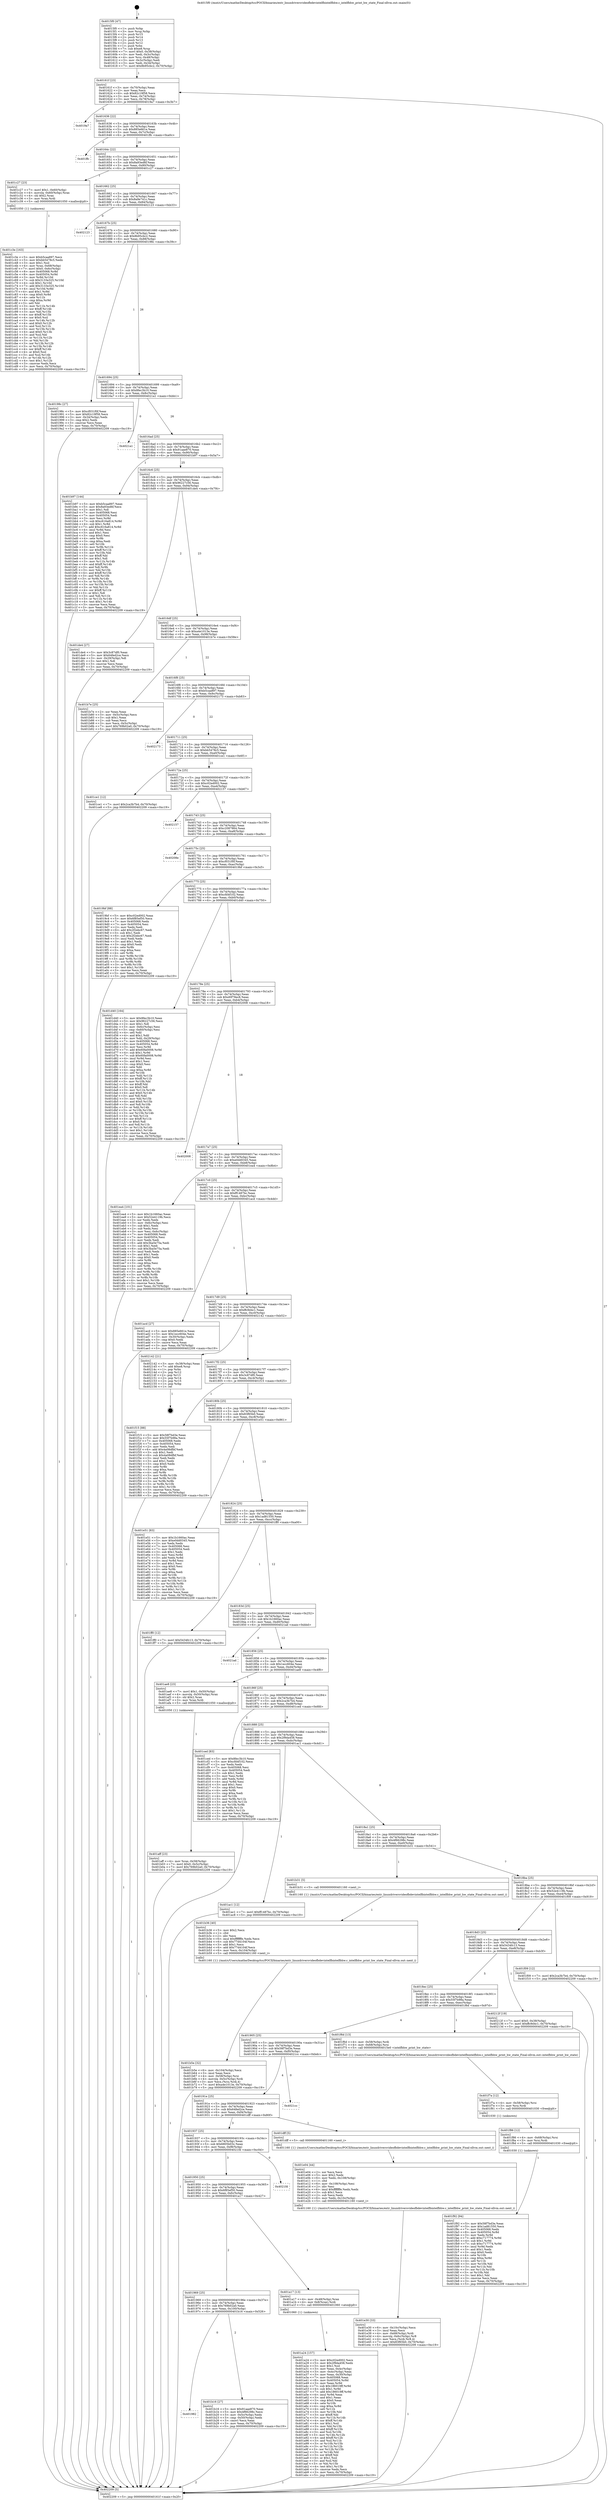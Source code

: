 digraph "0x4015f0" {
  label = "0x4015f0 (/mnt/c/Users/mathe/Desktop/tcc/POCII/binaries/extr_linuxdriversvideofbdevintelfbintelfbhw.c_intelfbhw_print_hw_state_Final-ollvm.out::main(0))"
  labelloc = "t"
  node[shape=record]

  Entry [label="",width=0.3,height=0.3,shape=circle,fillcolor=black,style=filled]
  "0x40161f" [label="{
     0x40161f [23]\l
     | [instrs]\l
     &nbsp;&nbsp;0x40161f \<+3\>: mov -0x70(%rbp),%eax\l
     &nbsp;&nbsp;0x401622 \<+2\>: mov %eax,%ecx\l
     &nbsp;&nbsp;0x401624 \<+6\>: sub $0x82c19f58,%ecx\l
     &nbsp;&nbsp;0x40162a \<+3\>: mov %eax,-0x74(%rbp)\l
     &nbsp;&nbsp;0x40162d \<+3\>: mov %ecx,-0x78(%rbp)\l
     &nbsp;&nbsp;0x401630 \<+6\>: je 00000000004019a7 \<main+0x3b7\>\l
  }"]
  "0x4019a7" [label="{
     0x4019a7\l
  }", style=dashed]
  "0x401636" [label="{
     0x401636 [22]\l
     | [instrs]\l
     &nbsp;&nbsp;0x401636 \<+5\>: jmp 000000000040163b \<main+0x4b\>\l
     &nbsp;&nbsp;0x40163b \<+3\>: mov -0x74(%rbp),%eax\l
     &nbsp;&nbsp;0x40163e \<+5\>: sub $0x885e661e,%eax\l
     &nbsp;&nbsp;0x401643 \<+3\>: mov %eax,-0x7c(%rbp)\l
     &nbsp;&nbsp;0x401646 \<+6\>: je 0000000000401ffc \<main+0xa0c\>\l
  }"]
  Exit [label="",width=0.3,height=0.3,shape=circle,fillcolor=black,style=filled,peripheries=2]
  "0x401ffc" [label="{
     0x401ffc\l
  }", style=dashed]
  "0x40164c" [label="{
     0x40164c [22]\l
     | [instrs]\l
     &nbsp;&nbsp;0x40164c \<+5\>: jmp 0000000000401651 \<main+0x61\>\l
     &nbsp;&nbsp;0x401651 \<+3\>: mov -0x74(%rbp),%eax\l
     &nbsp;&nbsp;0x401654 \<+5\>: sub $0x8a93ed6f,%eax\l
     &nbsp;&nbsp;0x401659 \<+3\>: mov %eax,-0x80(%rbp)\l
     &nbsp;&nbsp;0x40165c \<+6\>: je 0000000000401c27 \<main+0x637\>\l
  }"]
  "0x401f92" [label="{
     0x401f92 [94]\l
     | [instrs]\l
     &nbsp;&nbsp;0x401f92 \<+5\>: mov $0x58f7bd3e,%eax\l
     &nbsp;&nbsp;0x401f97 \<+5\>: mov $0x1ad81550,%ecx\l
     &nbsp;&nbsp;0x401f9c \<+7\>: mov 0x405068,%edx\l
     &nbsp;&nbsp;0x401fa3 \<+8\>: mov 0x405054,%r8d\l
     &nbsp;&nbsp;0x401fab \<+3\>: mov %edx,%r9d\l
     &nbsp;&nbsp;0x401fae \<+7\>: add $0xc717774,%r9d\l
     &nbsp;&nbsp;0x401fb5 \<+4\>: sub $0x1,%r9d\l
     &nbsp;&nbsp;0x401fb9 \<+7\>: sub $0xc717774,%r9d\l
     &nbsp;&nbsp;0x401fc0 \<+4\>: imul %r9d,%edx\l
     &nbsp;&nbsp;0x401fc4 \<+3\>: and $0x1,%edx\l
     &nbsp;&nbsp;0x401fc7 \<+3\>: cmp $0x0,%edx\l
     &nbsp;&nbsp;0x401fca \<+4\>: sete %r10b\l
     &nbsp;&nbsp;0x401fce \<+4\>: cmp $0xa,%r8d\l
     &nbsp;&nbsp;0x401fd2 \<+4\>: setl %r11b\l
     &nbsp;&nbsp;0x401fd6 \<+3\>: mov %r10b,%bl\l
     &nbsp;&nbsp;0x401fd9 \<+3\>: and %r11b,%bl\l
     &nbsp;&nbsp;0x401fdc \<+3\>: xor %r11b,%r10b\l
     &nbsp;&nbsp;0x401fdf \<+3\>: or %r10b,%bl\l
     &nbsp;&nbsp;0x401fe2 \<+3\>: test $0x1,%bl\l
     &nbsp;&nbsp;0x401fe5 \<+3\>: cmovne %ecx,%eax\l
     &nbsp;&nbsp;0x401fe8 \<+3\>: mov %eax,-0x70(%rbp)\l
     &nbsp;&nbsp;0x401feb \<+5\>: jmp 0000000000402209 \<main+0xc19\>\l
  }"]
  "0x401c27" [label="{
     0x401c27 [23]\l
     | [instrs]\l
     &nbsp;&nbsp;0x401c27 \<+7\>: movl $0x1,-0x60(%rbp)\l
     &nbsp;&nbsp;0x401c2e \<+4\>: movslq -0x60(%rbp),%rax\l
     &nbsp;&nbsp;0x401c32 \<+4\>: shl $0x2,%rax\l
     &nbsp;&nbsp;0x401c36 \<+3\>: mov %rax,%rdi\l
     &nbsp;&nbsp;0x401c39 \<+5\>: call 0000000000401050 \<malloc@plt\>\l
     | [calls]\l
     &nbsp;&nbsp;0x401050 \{1\} (unknown)\l
  }"]
  "0x401662" [label="{
     0x401662 [25]\l
     | [instrs]\l
     &nbsp;&nbsp;0x401662 \<+5\>: jmp 0000000000401667 \<main+0x77\>\l
     &nbsp;&nbsp;0x401667 \<+3\>: mov -0x74(%rbp),%eax\l
     &nbsp;&nbsp;0x40166a \<+5\>: sub $0x8a9e741c,%eax\l
     &nbsp;&nbsp;0x40166f \<+6\>: mov %eax,-0x84(%rbp)\l
     &nbsp;&nbsp;0x401675 \<+6\>: je 0000000000402123 \<main+0xb33\>\l
  }"]
  "0x401f86" [label="{
     0x401f86 [12]\l
     | [instrs]\l
     &nbsp;&nbsp;0x401f86 \<+4\>: mov -0x68(%rbp),%rsi\l
     &nbsp;&nbsp;0x401f8a \<+3\>: mov %rsi,%rdi\l
     &nbsp;&nbsp;0x401f8d \<+5\>: call 0000000000401030 \<free@plt\>\l
     | [calls]\l
     &nbsp;&nbsp;0x401030 \{1\} (unknown)\l
  }"]
  "0x402123" [label="{
     0x402123\l
  }", style=dashed]
  "0x40167b" [label="{
     0x40167b [25]\l
     | [instrs]\l
     &nbsp;&nbsp;0x40167b \<+5\>: jmp 0000000000401680 \<main+0x90\>\l
     &nbsp;&nbsp;0x401680 \<+3\>: mov -0x74(%rbp),%eax\l
     &nbsp;&nbsp;0x401683 \<+5\>: sub $0x8b95cbc2,%eax\l
     &nbsp;&nbsp;0x401688 \<+6\>: mov %eax,-0x88(%rbp)\l
     &nbsp;&nbsp;0x40168e \<+6\>: je 000000000040198c \<main+0x39c\>\l
  }"]
  "0x401f7a" [label="{
     0x401f7a [12]\l
     | [instrs]\l
     &nbsp;&nbsp;0x401f7a \<+4\>: mov -0x58(%rbp),%rsi\l
     &nbsp;&nbsp;0x401f7e \<+3\>: mov %rsi,%rdi\l
     &nbsp;&nbsp;0x401f81 \<+5\>: call 0000000000401030 \<free@plt\>\l
     | [calls]\l
     &nbsp;&nbsp;0x401030 \{1\} (unknown)\l
  }"]
  "0x40198c" [label="{
     0x40198c [27]\l
     | [instrs]\l
     &nbsp;&nbsp;0x40198c \<+5\>: mov $0xcf031f0f,%eax\l
     &nbsp;&nbsp;0x401991 \<+5\>: mov $0x82c19f58,%ecx\l
     &nbsp;&nbsp;0x401996 \<+3\>: mov -0x34(%rbp),%edx\l
     &nbsp;&nbsp;0x401999 \<+3\>: cmp $0x2,%edx\l
     &nbsp;&nbsp;0x40199c \<+3\>: cmovne %ecx,%eax\l
     &nbsp;&nbsp;0x40199f \<+3\>: mov %eax,-0x70(%rbp)\l
     &nbsp;&nbsp;0x4019a2 \<+5\>: jmp 0000000000402209 \<main+0xc19\>\l
  }"]
  "0x401694" [label="{
     0x401694 [25]\l
     | [instrs]\l
     &nbsp;&nbsp;0x401694 \<+5\>: jmp 0000000000401699 \<main+0xa9\>\l
     &nbsp;&nbsp;0x401699 \<+3\>: mov -0x74(%rbp),%eax\l
     &nbsp;&nbsp;0x40169c \<+5\>: sub $0x8fec3b10,%eax\l
     &nbsp;&nbsp;0x4016a1 \<+6\>: mov %eax,-0x8c(%rbp)\l
     &nbsp;&nbsp;0x4016a7 \<+6\>: je 00000000004021a1 \<main+0xbb1\>\l
  }"]
  "0x402209" [label="{
     0x402209 [5]\l
     | [instrs]\l
     &nbsp;&nbsp;0x402209 \<+5\>: jmp 000000000040161f \<main+0x2f\>\l
  }"]
  "0x4015f0" [label="{
     0x4015f0 [47]\l
     | [instrs]\l
     &nbsp;&nbsp;0x4015f0 \<+1\>: push %rbp\l
     &nbsp;&nbsp;0x4015f1 \<+3\>: mov %rsp,%rbp\l
     &nbsp;&nbsp;0x4015f4 \<+2\>: push %r15\l
     &nbsp;&nbsp;0x4015f6 \<+2\>: push %r14\l
     &nbsp;&nbsp;0x4015f8 \<+2\>: push %r13\l
     &nbsp;&nbsp;0x4015fa \<+2\>: push %r12\l
     &nbsp;&nbsp;0x4015fc \<+1\>: push %rbx\l
     &nbsp;&nbsp;0x4015fd \<+7\>: sub $0xe8,%rsp\l
     &nbsp;&nbsp;0x401604 \<+7\>: movl $0x0,-0x38(%rbp)\l
     &nbsp;&nbsp;0x40160b \<+3\>: mov %edi,-0x3c(%rbp)\l
     &nbsp;&nbsp;0x40160e \<+4\>: mov %rsi,-0x48(%rbp)\l
     &nbsp;&nbsp;0x401612 \<+3\>: mov -0x3c(%rbp),%edi\l
     &nbsp;&nbsp;0x401615 \<+3\>: mov %edi,-0x34(%rbp)\l
     &nbsp;&nbsp;0x401618 \<+7\>: movl $0x8b95cbc2,-0x70(%rbp)\l
  }"]
  "0x401e30" [label="{
     0x401e30 [33]\l
     | [instrs]\l
     &nbsp;&nbsp;0x401e30 \<+6\>: mov -0x10c(%rbp),%ecx\l
     &nbsp;&nbsp;0x401e36 \<+3\>: imul %eax,%ecx\l
     &nbsp;&nbsp;0x401e39 \<+4\>: mov -0x68(%rbp),%rdi\l
     &nbsp;&nbsp;0x401e3d \<+4\>: movslq -0x6c(%rbp),%r8\l
     &nbsp;&nbsp;0x401e41 \<+4\>: mov %ecx,(%rdi,%r8,4)\l
     &nbsp;&nbsp;0x401e45 \<+7\>: movl $0x83f65b0,-0x70(%rbp)\l
     &nbsp;&nbsp;0x401e4c \<+5\>: jmp 0000000000402209 \<main+0xc19\>\l
  }"]
  "0x4021a1" [label="{
     0x4021a1\l
  }", style=dashed]
  "0x4016ad" [label="{
     0x4016ad [25]\l
     | [instrs]\l
     &nbsp;&nbsp;0x4016ad \<+5\>: jmp 00000000004016b2 \<main+0xc2\>\l
     &nbsp;&nbsp;0x4016b2 \<+3\>: mov -0x74(%rbp),%eax\l
     &nbsp;&nbsp;0x4016b5 \<+5\>: sub $0x91aae870,%eax\l
     &nbsp;&nbsp;0x4016ba \<+6\>: mov %eax,-0x90(%rbp)\l
     &nbsp;&nbsp;0x4016c0 \<+6\>: je 0000000000401b97 \<main+0x5a7\>\l
  }"]
  "0x401e04" [label="{
     0x401e04 [44]\l
     | [instrs]\l
     &nbsp;&nbsp;0x401e04 \<+2\>: xor %ecx,%ecx\l
     &nbsp;&nbsp;0x401e06 \<+5\>: mov $0x2,%edx\l
     &nbsp;&nbsp;0x401e0b \<+6\>: mov %edx,-0x108(%rbp)\l
     &nbsp;&nbsp;0x401e11 \<+1\>: cltd\l
     &nbsp;&nbsp;0x401e12 \<+6\>: mov -0x108(%rbp),%esi\l
     &nbsp;&nbsp;0x401e18 \<+2\>: idiv %esi\l
     &nbsp;&nbsp;0x401e1a \<+6\>: imul $0xfffffffe,%edx,%edx\l
     &nbsp;&nbsp;0x401e20 \<+3\>: sub $0x1,%ecx\l
     &nbsp;&nbsp;0x401e23 \<+2\>: sub %ecx,%edx\l
     &nbsp;&nbsp;0x401e25 \<+6\>: mov %edx,-0x10c(%rbp)\l
     &nbsp;&nbsp;0x401e2b \<+5\>: call 0000000000401160 \<next_i\>\l
     | [calls]\l
     &nbsp;&nbsp;0x401160 \{1\} (/mnt/c/Users/mathe/Desktop/tcc/POCII/binaries/extr_linuxdriversvideofbdevintelfbintelfbhw.c_intelfbhw_print_hw_state_Final-ollvm.out::next_i)\l
  }"]
  "0x401b97" [label="{
     0x401b97 [144]\l
     | [instrs]\l
     &nbsp;&nbsp;0x401b97 \<+5\>: mov $0xb5caa897,%eax\l
     &nbsp;&nbsp;0x401b9c \<+5\>: mov $0x8a93ed6f,%ecx\l
     &nbsp;&nbsp;0x401ba1 \<+2\>: mov $0x1,%dl\l
     &nbsp;&nbsp;0x401ba3 \<+7\>: mov 0x405068,%esi\l
     &nbsp;&nbsp;0x401baa \<+7\>: mov 0x405054,%edi\l
     &nbsp;&nbsp;0x401bb1 \<+3\>: mov %esi,%r8d\l
     &nbsp;&nbsp;0x401bb4 \<+7\>: sub $0xc616a814,%r8d\l
     &nbsp;&nbsp;0x401bbb \<+4\>: sub $0x1,%r8d\l
     &nbsp;&nbsp;0x401bbf \<+7\>: add $0xc616a814,%r8d\l
     &nbsp;&nbsp;0x401bc6 \<+4\>: imul %r8d,%esi\l
     &nbsp;&nbsp;0x401bca \<+3\>: and $0x1,%esi\l
     &nbsp;&nbsp;0x401bcd \<+3\>: cmp $0x0,%esi\l
     &nbsp;&nbsp;0x401bd0 \<+4\>: sete %r9b\l
     &nbsp;&nbsp;0x401bd4 \<+3\>: cmp $0xa,%edi\l
     &nbsp;&nbsp;0x401bd7 \<+4\>: setl %r10b\l
     &nbsp;&nbsp;0x401bdb \<+3\>: mov %r9b,%r11b\l
     &nbsp;&nbsp;0x401bde \<+4\>: xor $0xff,%r11b\l
     &nbsp;&nbsp;0x401be2 \<+3\>: mov %r10b,%bl\l
     &nbsp;&nbsp;0x401be5 \<+3\>: xor $0xff,%bl\l
     &nbsp;&nbsp;0x401be8 \<+3\>: xor $0x1,%dl\l
     &nbsp;&nbsp;0x401beb \<+3\>: mov %r11b,%r14b\l
     &nbsp;&nbsp;0x401bee \<+4\>: and $0xff,%r14b\l
     &nbsp;&nbsp;0x401bf2 \<+3\>: and %dl,%r9b\l
     &nbsp;&nbsp;0x401bf5 \<+3\>: mov %bl,%r15b\l
     &nbsp;&nbsp;0x401bf8 \<+4\>: and $0xff,%r15b\l
     &nbsp;&nbsp;0x401bfc \<+3\>: and %dl,%r10b\l
     &nbsp;&nbsp;0x401bff \<+3\>: or %r9b,%r14b\l
     &nbsp;&nbsp;0x401c02 \<+3\>: or %r10b,%r15b\l
     &nbsp;&nbsp;0x401c05 \<+3\>: xor %r15b,%r14b\l
     &nbsp;&nbsp;0x401c08 \<+3\>: or %bl,%r11b\l
     &nbsp;&nbsp;0x401c0b \<+4\>: xor $0xff,%r11b\l
     &nbsp;&nbsp;0x401c0f \<+3\>: or $0x1,%dl\l
     &nbsp;&nbsp;0x401c12 \<+3\>: and %dl,%r11b\l
     &nbsp;&nbsp;0x401c15 \<+3\>: or %r11b,%r14b\l
     &nbsp;&nbsp;0x401c18 \<+4\>: test $0x1,%r14b\l
     &nbsp;&nbsp;0x401c1c \<+3\>: cmovne %ecx,%eax\l
     &nbsp;&nbsp;0x401c1f \<+3\>: mov %eax,-0x70(%rbp)\l
     &nbsp;&nbsp;0x401c22 \<+5\>: jmp 0000000000402209 \<main+0xc19\>\l
  }"]
  "0x4016c6" [label="{
     0x4016c6 [25]\l
     | [instrs]\l
     &nbsp;&nbsp;0x4016c6 \<+5\>: jmp 00000000004016cb \<main+0xdb\>\l
     &nbsp;&nbsp;0x4016cb \<+3\>: mov -0x74(%rbp),%eax\l
     &nbsp;&nbsp;0x4016ce \<+5\>: sub $0x96227c56,%eax\l
     &nbsp;&nbsp;0x4016d3 \<+6\>: mov %eax,-0x94(%rbp)\l
     &nbsp;&nbsp;0x4016d9 \<+6\>: je 0000000000401de4 \<main+0x7f4\>\l
  }"]
  "0x401c3e" [label="{
     0x401c3e [163]\l
     | [instrs]\l
     &nbsp;&nbsp;0x401c3e \<+5\>: mov $0xb5caa897,%ecx\l
     &nbsp;&nbsp;0x401c43 \<+5\>: mov $0xbb5478c5,%edx\l
     &nbsp;&nbsp;0x401c48 \<+3\>: mov $0x1,%sil\l
     &nbsp;&nbsp;0x401c4b \<+4\>: mov %rax,-0x68(%rbp)\l
     &nbsp;&nbsp;0x401c4f \<+7\>: movl $0x0,-0x6c(%rbp)\l
     &nbsp;&nbsp;0x401c56 \<+8\>: mov 0x405068,%r8d\l
     &nbsp;&nbsp;0x401c5e \<+8\>: mov 0x405054,%r9d\l
     &nbsp;&nbsp;0x401c66 \<+3\>: mov %r8d,%r10d\l
     &nbsp;&nbsp;0x401c69 \<+7\>: sub $0x3133e325,%r10d\l
     &nbsp;&nbsp;0x401c70 \<+4\>: sub $0x1,%r10d\l
     &nbsp;&nbsp;0x401c74 \<+7\>: add $0x3133e325,%r10d\l
     &nbsp;&nbsp;0x401c7b \<+4\>: imul %r10d,%r8d\l
     &nbsp;&nbsp;0x401c7f \<+4\>: and $0x1,%r8d\l
     &nbsp;&nbsp;0x401c83 \<+4\>: cmp $0x0,%r8d\l
     &nbsp;&nbsp;0x401c87 \<+4\>: sete %r11b\l
     &nbsp;&nbsp;0x401c8b \<+4\>: cmp $0xa,%r9d\l
     &nbsp;&nbsp;0x401c8f \<+3\>: setl %bl\l
     &nbsp;&nbsp;0x401c92 \<+3\>: mov %r11b,%r14b\l
     &nbsp;&nbsp;0x401c95 \<+4\>: xor $0xff,%r14b\l
     &nbsp;&nbsp;0x401c99 \<+3\>: mov %bl,%r15b\l
     &nbsp;&nbsp;0x401c9c \<+4\>: xor $0xff,%r15b\l
     &nbsp;&nbsp;0x401ca0 \<+4\>: xor $0x0,%sil\l
     &nbsp;&nbsp;0x401ca4 \<+3\>: mov %r14b,%r12b\l
     &nbsp;&nbsp;0x401ca7 \<+4\>: and $0x0,%r12b\l
     &nbsp;&nbsp;0x401cab \<+3\>: and %sil,%r11b\l
     &nbsp;&nbsp;0x401cae \<+3\>: mov %r15b,%r13b\l
     &nbsp;&nbsp;0x401cb1 \<+4\>: and $0x0,%r13b\l
     &nbsp;&nbsp;0x401cb5 \<+3\>: and %sil,%bl\l
     &nbsp;&nbsp;0x401cb8 \<+3\>: or %r11b,%r12b\l
     &nbsp;&nbsp;0x401cbb \<+3\>: or %bl,%r13b\l
     &nbsp;&nbsp;0x401cbe \<+3\>: xor %r13b,%r12b\l
     &nbsp;&nbsp;0x401cc1 \<+3\>: or %r15b,%r14b\l
     &nbsp;&nbsp;0x401cc4 \<+4\>: xor $0xff,%r14b\l
     &nbsp;&nbsp;0x401cc8 \<+4\>: or $0x0,%sil\l
     &nbsp;&nbsp;0x401ccc \<+3\>: and %sil,%r14b\l
     &nbsp;&nbsp;0x401ccf \<+3\>: or %r14b,%r12b\l
     &nbsp;&nbsp;0x401cd2 \<+4\>: test $0x1,%r12b\l
     &nbsp;&nbsp;0x401cd6 \<+3\>: cmovne %edx,%ecx\l
     &nbsp;&nbsp;0x401cd9 \<+3\>: mov %ecx,-0x70(%rbp)\l
     &nbsp;&nbsp;0x401cdc \<+5\>: jmp 0000000000402209 \<main+0xc19\>\l
  }"]
  "0x401de4" [label="{
     0x401de4 [27]\l
     | [instrs]\l
     &nbsp;&nbsp;0x401de4 \<+5\>: mov $0x3c87df0,%eax\l
     &nbsp;&nbsp;0x401de9 \<+5\>: mov $0x64fed2ce,%ecx\l
     &nbsp;&nbsp;0x401dee \<+3\>: mov -0x29(%rbp),%dl\l
     &nbsp;&nbsp;0x401df1 \<+3\>: test $0x1,%dl\l
     &nbsp;&nbsp;0x401df4 \<+3\>: cmovne %ecx,%eax\l
     &nbsp;&nbsp;0x401df7 \<+3\>: mov %eax,-0x70(%rbp)\l
     &nbsp;&nbsp;0x401dfa \<+5\>: jmp 0000000000402209 \<main+0xc19\>\l
  }"]
  "0x4016df" [label="{
     0x4016df [25]\l
     | [instrs]\l
     &nbsp;&nbsp;0x4016df \<+5\>: jmp 00000000004016e4 \<main+0xf4\>\l
     &nbsp;&nbsp;0x4016e4 \<+3\>: mov -0x74(%rbp),%eax\l
     &nbsp;&nbsp;0x4016e7 \<+5\>: sub $0xa4e1013e,%eax\l
     &nbsp;&nbsp;0x4016ec \<+6\>: mov %eax,-0x98(%rbp)\l
     &nbsp;&nbsp;0x4016f2 \<+6\>: je 0000000000401b7e \<main+0x58e\>\l
  }"]
  "0x401b5e" [label="{
     0x401b5e [32]\l
     | [instrs]\l
     &nbsp;&nbsp;0x401b5e \<+6\>: mov -0x104(%rbp),%ecx\l
     &nbsp;&nbsp;0x401b64 \<+3\>: imul %eax,%ecx\l
     &nbsp;&nbsp;0x401b67 \<+4\>: mov -0x58(%rbp),%rsi\l
     &nbsp;&nbsp;0x401b6b \<+4\>: movslq -0x5c(%rbp),%rdi\l
     &nbsp;&nbsp;0x401b6f \<+3\>: mov %ecx,(%rsi,%rdi,4)\l
     &nbsp;&nbsp;0x401b72 \<+7\>: movl $0xa4e1013e,-0x70(%rbp)\l
     &nbsp;&nbsp;0x401b79 \<+5\>: jmp 0000000000402209 \<main+0xc19\>\l
  }"]
  "0x401b7e" [label="{
     0x401b7e [25]\l
     | [instrs]\l
     &nbsp;&nbsp;0x401b7e \<+2\>: xor %eax,%eax\l
     &nbsp;&nbsp;0x401b80 \<+3\>: mov -0x5c(%rbp),%ecx\l
     &nbsp;&nbsp;0x401b83 \<+3\>: sub $0x1,%eax\l
     &nbsp;&nbsp;0x401b86 \<+2\>: sub %eax,%ecx\l
     &nbsp;&nbsp;0x401b88 \<+3\>: mov %ecx,-0x5c(%rbp)\l
     &nbsp;&nbsp;0x401b8b \<+7\>: movl $0x769b02a0,-0x70(%rbp)\l
     &nbsp;&nbsp;0x401b92 \<+5\>: jmp 0000000000402209 \<main+0xc19\>\l
  }"]
  "0x4016f8" [label="{
     0x4016f8 [25]\l
     | [instrs]\l
     &nbsp;&nbsp;0x4016f8 \<+5\>: jmp 00000000004016fd \<main+0x10d\>\l
     &nbsp;&nbsp;0x4016fd \<+3\>: mov -0x74(%rbp),%eax\l
     &nbsp;&nbsp;0x401700 \<+5\>: sub $0xb5caa897,%eax\l
     &nbsp;&nbsp;0x401705 \<+6\>: mov %eax,-0x9c(%rbp)\l
     &nbsp;&nbsp;0x40170b \<+6\>: je 0000000000402173 \<main+0xb83\>\l
  }"]
  "0x401b36" [label="{
     0x401b36 [40]\l
     | [instrs]\l
     &nbsp;&nbsp;0x401b36 \<+5\>: mov $0x2,%ecx\l
     &nbsp;&nbsp;0x401b3b \<+1\>: cltd\l
     &nbsp;&nbsp;0x401b3c \<+2\>: idiv %ecx\l
     &nbsp;&nbsp;0x401b3e \<+6\>: imul $0xfffffffe,%edx,%ecx\l
     &nbsp;&nbsp;0x401b44 \<+6\>: sub $0x77d4104f,%ecx\l
     &nbsp;&nbsp;0x401b4a \<+3\>: add $0x1,%ecx\l
     &nbsp;&nbsp;0x401b4d \<+6\>: add $0x77d4104f,%ecx\l
     &nbsp;&nbsp;0x401b53 \<+6\>: mov %ecx,-0x104(%rbp)\l
     &nbsp;&nbsp;0x401b59 \<+5\>: call 0000000000401160 \<next_i\>\l
     | [calls]\l
     &nbsp;&nbsp;0x401160 \{1\} (/mnt/c/Users/mathe/Desktop/tcc/POCII/binaries/extr_linuxdriversvideofbdevintelfbintelfbhw.c_intelfbhw_print_hw_state_Final-ollvm.out::next_i)\l
  }"]
  "0x402173" [label="{
     0x402173\l
  }", style=dashed]
  "0x401711" [label="{
     0x401711 [25]\l
     | [instrs]\l
     &nbsp;&nbsp;0x401711 \<+5\>: jmp 0000000000401716 \<main+0x126\>\l
     &nbsp;&nbsp;0x401716 \<+3\>: mov -0x74(%rbp),%eax\l
     &nbsp;&nbsp;0x401719 \<+5\>: sub $0xbb5478c5,%eax\l
     &nbsp;&nbsp;0x40171e \<+6\>: mov %eax,-0xa0(%rbp)\l
     &nbsp;&nbsp;0x401724 \<+6\>: je 0000000000401ce1 \<main+0x6f1\>\l
  }"]
  "0x401982" [label="{
     0x401982\l
  }", style=dashed]
  "0x401ce1" [label="{
     0x401ce1 [12]\l
     | [instrs]\l
     &nbsp;&nbsp;0x401ce1 \<+7\>: movl $0x2ca3b7b4,-0x70(%rbp)\l
     &nbsp;&nbsp;0x401ce8 \<+5\>: jmp 0000000000402209 \<main+0xc19\>\l
  }"]
  "0x40172a" [label="{
     0x40172a [25]\l
     | [instrs]\l
     &nbsp;&nbsp;0x40172a \<+5\>: jmp 000000000040172f \<main+0x13f\>\l
     &nbsp;&nbsp;0x40172f \<+3\>: mov -0x74(%rbp),%eax\l
     &nbsp;&nbsp;0x401732 \<+5\>: sub $0xc02ed002,%eax\l
     &nbsp;&nbsp;0x401737 \<+6\>: mov %eax,-0xa4(%rbp)\l
     &nbsp;&nbsp;0x40173d \<+6\>: je 0000000000402157 \<main+0xb67\>\l
  }"]
  "0x401b16" [label="{
     0x401b16 [27]\l
     | [instrs]\l
     &nbsp;&nbsp;0x401b16 \<+5\>: mov $0x91aae870,%eax\l
     &nbsp;&nbsp;0x401b1b \<+5\>: mov $0x4f66298c,%ecx\l
     &nbsp;&nbsp;0x401b20 \<+3\>: mov -0x5c(%rbp),%edx\l
     &nbsp;&nbsp;0x401b23 \<+3\>: cmp -0x50(%rbp),%edx\l
     &nbsp;&nbsp;0x401b26 \<+3\>: cmovl %ecx,%eax\l
     &nbsp;&nbsp;0x401b29 \<+3\>: mov %eax,-0x70(%rbp)\l
     &nbsp;&nbsp;0x401b2c \<+5\>: jmp 0000000000402209 \<main+0xc19\>\l
  }"]
  "0x402157" [label="{
     0x402157\l
  }", style=dashed]
  "0x401743" [label="{
     0x401743 [25]\l
     | [instrs]\l
     &nbsp;&nbsp;0x401743 \<+5\>: jmp 0000000000401748 \<main+0x158\>\l
     &nbsp;&nbsp;0x401748 \<+3\>: mov -0x74(%rbp),%eax\l
     &nbsp;&nbsp;0x40174b \<+5\>: sub $0xc2087864,%eax\l
     &nbsp;&nbsp;0x401750 \<+6\>: mov %eax,-0xa8(%rbp)\l
     &nbsp;&nbsp;0x401756 \<+6\>: je 000000000040208e \<main+0xa9e\>\l
  }"]
  "0x401aff" [label="{
     0x401aff [23]\l
     | [instrs]\l
     &nbsp;&nbsp;0x401aff \<+4\>: mov %rax,-0x58(%rbp)\l
     &nbsp;&nbsp;0x401b03 \<+7\>: movl $0x0,-0x5c(%rbp)\l
     &nbsp;&nbsp;0x401b0a \<+7\>: movl $0x769b02a0,-0x70(%rbp)\l
     &nbsp;&nbsp;0x401b11 \<+5\>: jmp 0000000000402209 \<main+0xc19\>\l
  }"]
  "0x40208e" [label="{
     0x40208e\l
  }", style=dashed]
  "0x40175c" [label="{
     0x40175c [25]\l
     | [instrs]\l
     &nbsp;&nbsp;0x40175c \<+5\>: jmp 0000000000401761 \<main+0x171\>\l
     &nbsp;&nbsp;0x401761 \<+3\>: mov -0x74(%rbp),%eax\l
     &nbsp;&nbsp;0x401764 \<+5\>: sub $0xcf031f0f,%eax\l
     &nbsp;&nbsp;0x401769 \<+6\>: mov %eax,-0xac(%rbp)\l
     &nbsp;&nbsp;0x40176f \<+6\>: je 00000000004019bf \<main+0x3cf\>\l
  }"]
  "0x401a24" [label="{
     0x401a24 [157]\l
     | [instrs]\l
     &nbsp;&nbsp;0x401a24 \<+5\>: mov $0xc02ed002,%ecx\l
     &nbsp;&nbsp;0x401a29 \<+5\>: mov $0x2f9da458,%edx\l
     &nbsp;&nbsp;0x401a2e \<+3\>: mov $0x1,%sil\l
     &nbsp;&nbsp;0x401a31 \<+3\>: mov %eax,-0x4c(%rbp)\l
     &nbsp;&nbsp;0x401a34 \<+3\>: mov -0x4c(%rbp),%eax\l
     &nbsp;&nbsp;0x401a37 \<+3\>: mov %eax,-0x30(%rbp)\l
     &nbsp;&nbsp;0x401a3a \<+7\>: mov 0x405068,%eax\l
     &nbsp;&nbsp;0x401a41 \<+8\>: mov 0x405054,%r8d\l
     &nbsp;&nbsp;0x401a49 \<+3\>: mov %eax,%r9d\l
     &nbsp;&nbsp;0x401a4c \<+7\>: sub $0x186019ff,%r9d\l
     &nbsp;&nbsp;0x401a53 \<+4\>: sub $0x1,%r9d\l
     &nbsp;&nbsp;0x401a57 \<+7\>: add $0x186019ff,%r9d\l
     &nbsp;&nbsp;0x401a5e \<+4\>: imul %r9d,%eax\l
     &nbsp;&nbsp;0x401a62 \<+3\>: and $0x1,%eax\l
     &nbsp;&nbsp;0x401a65 \<+3\>: cmp $0x0,%eax\l
     &nbsp;&nbsp;0x401a68 \<+4\>: sete %r10b\l
     &nbsp;&nbsp;0x401a6c \<+4\>: cmp $0xa,%r8d\l
     &nbsp;&nbsp;0x401a70 \<+4\>: setl %r11b\l
     &nbsp;&nbsp;0x401a74 \<+3\>: mov %r10b,%bl\l
     &nbsp;&nbsp;0x401a77 \<+3\>: xor $0xff,%bl\l
     &nbsp;&nbsp;0x401a7a \<+3\>: mov %r11b,%r14b\l
     &nbsp;&nbsp;0x401a7d \<+4\>: xor $0xff,%r14b\l
     &nbsp;&nbsp;0x401a81 \<+4\>: xor $0x1,%sil\l
     &nbsp;&nbsp;0x401a85 \<+3\>: mov %bl,%r15b\l
     &nbsp;&nbsp;0x401a88 \<+4\>: and $0xff,%r15b\l
     &nbsp;&nbsp;0x401a8c \<+3\>: and %sil,%r10b\l
     &nbsp;&nbsp;0x401a8f \<+3\>: mov %r14b,%r12b\l
     &nbsp;&nbsp;0x401a92 \<+4\>: and $0xff,%r12b\l
     &nbsp;&nbsp;0x401a96 \<+3\>: and %sil,%r11b\l
     &nbsp;&nbsp;0x401a99 \<+3\>: or %r10b,%r15b\l
     &nbsp;&nbsp;0x401a9c \<+3\>: or %r11b,%r12b\l
     &nbsp;&nbsp;0x401a9f \<+3\>: xor %r12b,%r15b\l
     &nbsp;&nbsp;0x401aa2 \<+3\>: or %r14b,%bl\l
     &nbsp;&nbsp;0x401aa5 \<+3\>: xor $0xff,%bl\l
     &nbsp;&nbsp;0x401aa8 \<+4\>: or $0x1,%sil\l
     &nbsp;&nbsp;0x401aac \<+3\>: and %sil,%bl\l
     &nbsp;&nbsp;0x401aaf \<+3\>: or %bl,%r15b\l
     &nbsp;&nbsp;0x401ab2 \<+4\>: test $0x1,%r15b\l
     &nbsp;&nbsp;0x401ab6 \<+3\>: cmovne %edx,%ecx\l
     &nbsp;&nbsp;0x401ab9 \<+3\>: mov %ecx,-0x70(%rbp)\l
     &nbsp;&nbsp;0x401abc \<+5\>: jmp 0000000000402209 \<main+0xc19\>\l
  }"]
  "0x4019bf" [label="{
     0x4019bf [88]\l
     | [instrs]\l
     &nbsp;&nbsp;0x4019bf \<+5\>: mov $0xc02ed002,%eax\l
     &nbsp;&nbsp;0x4019c4 \<+5\>: mov $0x6f85ef50,%ecx\l
     &nbsp;&nbsp;0x4019c9 \<+7\>: mov 0x405068,%edx\l
     &nbsp;&nbsp;0x4019d0 \<+7\>: mov 0x405054,%esi\l
     &nbsp;&nbsp;0x4019d7 \<+2\>: mov %edx,%edi\l
     &nbsp;&nbsp;0x4019d9 \<+6\>: add $0x2f2ebc67,%edi\l
     &nbsp;&nbsp;0x4019df \<+3\>: sub $0x1,%edi\l
     &nbsp;&nbsp;0x4019e2 \<+6\>: sub $0x2f2ebc67,%edi\l
     &nbsp;&nbsp;0x4019e8 \<+3\>: imul %edi,%edx\l
     &nbsp;&nbsp;0x4019eb \<+3\>: and $0x1,%edx\l
     &nbsp;&nbsp;0x4019ee \<+3\>: cmp $0x0,%edx\l
     &nbsp;&nbsp;0x4019f1 \<+4\>: sete %r8b\l
     &nbsp;&nbsp;0x4019f5 \<+3\>: cmp $0xa,%esi\l
     &nbsp;&nbsp;0x4019f8 \<+4\>: setl %r9b\l
     &nbsp;&nbsp;0x4019fc \<+3\>: mov %r8b,%r10b\l
     &nbsp;&nbsp;0x4019ff \<+3\>: and %r9b,%r10b\l
     &nbsp;&nbsp;0x401a02 \<+3\>: xor %r9b,%r8b\l
     &nbsp;&nbsp;0x401a05 \<+3\>: or %r8b,%r10b\l
     &nbsp;&nbsp;0x401a08 \<+4\>: test $0x1,%r10b\l
     &nbsp;&nbsp;0x401a0c \<+3\>: cmovne %ecx,%eax\l
     &nbsp;&nbsp;0x401a0f \<+3\>: mov %eax,-0x70(%rbp)\l
     &nbsp;&nbsp;0x401a12 \<+5\>: jmp 0000000000402209 \<main+0xc19\>\l
  }"]
  "0x401775" [label="{
     0x401775 [25]\l
     | [instrs]\l
     &nbsp;&nbsp;0x401775 \<+5\>: jmp 000000000040177a \<main+0x18a\>\l
     &nbsp;&nbsp;0x40177a \<+3\>: mov -0x74(%rbp),%eax\l
     &nbsp;&nbsp;0x40177d \<+5\>: sub $0xcfd4f102,%eax\l
     &nbsp;&nbsp;0x401782 \<+6\>: mov %eax,-0xb0(%rbp)\l
     &nbsp;&nbsp;0x401788 \<+6\>: je 0000000000401d40 \<main+0x750\>\l
  }"]
  "0x401969" [label="{
     0x401969 [25]\l
     | [instrs]\l
     &nbsp;&nbsp;0x401969 \<+5\>: jmp 000000000040196e \<main+0x37e\>\l
     &nbsp;&nbsp;0x40196e \<+3\>: mov -0x74(%rbp),%eax\l
     &nbsp;&nbsp;0x401971 \<+5\>: sub $0x769b02a0,%eax\l
     &nbsp;&nbsp;0x401976 \<+6\>: mov %eax,-0x100(%rbp)\l
     &nbsp;&nbsp;0x40197c \<+6\>: je 0000000000401b16 \<main+0x526\>\l
  }"]
  "0x401d40" [label="{
     0x401d40 [164]\l
     | [instrs]\l
     &nbsp;&nbsp;0x401d40 \<+5\>: mov $0x8fec3b10,%eax\l
     &nbsp;&nbsp;0x401d45 \<+5\>: mov $0x96227c56,%ecx\l
     &nbsp;&nbsp;0x401d4a \<+2\>: mov $0x1,%dl\l
     &nbsp;&nbsp;0x401d4c \<+3\>: mov -0x6c(%rbp),%esi\l
     &nbsp;&nbsp;0x401d4f \<+3\>: cmp -0x60(%rbp),%esi\l
     &nbsp;&nbsp;0x401d52 \<+4\>: setl %dil\l
     &nbsp;&nbsp;0x401d56 \<+4\>: and $0x1,%dil\l
     &nbsp;&nbsp;0x401d5a \<+4\>: mov %dil,-0x29(%rbp)\l
     &nbsp;&nbsp;0x401d5e \<+7\>: mov 0x405068,%esi\l
     &nbsp;&nbsp;0x401d65 \<+8\>: mov 0x405054,%r8d\l
     &nbsp;&nbsp;0x401d6d \<+3\>: mov %esi,%r9d\l
     &nbsp;&nbsp;0x401d70 \<+7\>: add $0x60fa0008,%r9d\l
     &nbsp;&nbsp;0x401d77 \<+4\>: sub $0x1,%r9d\l
     &nbsp;&nbsp;0x401d7b \<+7\>: sub $0x60fa0008,%r9d\l
     &nbsp;&nbsp;0x401d82 \<+4\>: imul %r9d,%esi\l
     &nbsp;&nbsp;0x401d86 \<+3\>: and $0x1,%esi\l
     &nbsp;&nbsp;0x401d89 \<+3\>: cmp $0x0,%esi\l
     &nbsp;&nbsp;0x401d8c \<+4\>: sete %dil\l
     &nbsp;&nbsp;0x401d90 \<+4\>: cmp $0xa,%r8d\l
     &nbsp;&nbsp;0x401d94 \<+4\>: setl %r10b\l
     &nbsp;&nbsp;0x401d98 \<+3\>: mov %dil,%r11b\l
     &nbsp;&nbsp;0x401d9b \<+4\>: xor $0xff,%r11b\l
     &nbsp;&nbsp;0x401d9f \<+3\>: mov %r10b,%bl\l
     &nbsp;&nbsp;0x401da2 \<+3\>: xor $0xff,%bl\l
     &nbsp;&nbsp;0x401da5 \<+3\>: xor $0x0,%dl\l
     &nbsp;&nbsp;0x401da8 \<+3\>: mov %r11b,%r14b\l
     &nbsp;&nbsp;0x401dab \<+4\>: and $0x0,%r14b\l
     &nbsp;&nbsp;0x401daf \<+3\>: and %dl,%dil\l
     &nbsp;&nbsp;0x401db2 \<+3\>: mov %bl,%r15b\l
     &nbsp;&nbsp;0x401db5 \<+4\>: and $0x0,%r15b\l
     &nbsp;&nbsp;0x401db9 \<+3\>: and %dl,%r10b\l
     &nbsp;&nbsp;0x401dbc \<+3\>: or %dil,%r14b\l
     &nbsp;&nbsp;0x401dbf \<+3\>: or %r10b,%r15b\l
     &nbsp;&nbsp;0x401dc2 \<+3\>: xor %r15b,%r14b\l
     &nbsp;&nbsp;0x401dc5 \<+3\>: or %bl,%r11b\l
     &nbsp;&nbsp;0x401dc8 \<+4\>: xor $0xff,%r11b\l
     &nbsp;&nbsp;0x401dcc \<+3\>: or $0x0,%dl\l
     &nbsp;&nbsp;0x401dcf \<+3\>: and %dl,%r11b\l
     &nbsp;&nbsp;0x401dd2 \<+3\>: or %r11b,%r14b\l
     &nbsp;&nbsp;0x401dd5 \<+4\>: test $0x1,%r14b\l
     &nbsp;&nbsp;0x401dd9 \<+3\>: cmovne %ecx,%eax\l
     &nbsp;&nbsp;0x401ddc \<+3\>: mov %eax,-0x70(%rbp)\l
     &nbsp;&nbsp;0x401ddf \<+5\>: jmp 0000000000402209 \<main+0xc19\>\l
  }"]
  "0x40178e" [label="{
     0x40178e [25]\l
     | [instrs]\l
     &nbsp;&nbsp;0x40178e \<+5\>: jmp 0000000000401793 \<main+0x1a3\>\l
     &nbsp;&nbsp;0x401793 \<+3\>: mov -0x74(%rbp),%eax\l
     &nbsp;&nbsp;0x401796 \<+5\>: sub $0xd0f78ec8,%eax\l
     &nbsp;&nbsp;0x40179b \<+6\>: mov %eax,-0xb4(%rbp)\l
     &nbsp;&nbsp;0x4017a1 \<+6\>: je 0000000000402008 \<main+0xa18\>\l
  }"]
  "0x401a17" [label="{
     0x401a17 [13]\l
     | [instrs]\l
     &nbsp;&nbsp;0x401a17 \<+4\>: mov -0x48(%rbp),%rax\l
     &nbsp;&nbsp;0x401a1b \<+4\>: mov 0x8(%rax),%rdi\l
     &nbsp;&nbsp;0x401a1f \<+5\>: call 0000000000401060 \<atoi@plt\>\l
     | [calls]\l
     &nbsp;&nbsp;0x401060 \{1\} (unknown)\l
  }"]
  "0x402008" [label="{
     0x402008\l
  }", style=dashed]
  "0x4017a7" [label="{
     0x4017a7 [25]\l
     | [instrs]\l
     &nbsp;&nbsp;0x4017a7 \<+5\>: jmp 00000000004017ac \<main+0x1bc\>\l
     &nbsp;&nbsp;0x4017ac \<+3\>: mov -0x74(%rbp),%eax\l
     &nbsp;&nbsp;0x4017af \<+5\>: sub $0xe0dd0345,%eax\l
     &nbsp;&nbsp;0x4017b4 \<+6\>: mov %eax,-0xb8(%rbp)\l
     &nbsp;&nbsp;0x4017ba \<+6\>: je 0000000000401ea4 \<main+0x8b4\>\l
  }"]
  "0x401950" [label="{
     0x401950 [25]\l
     | [instrs]\l
     &nbsp;&nbsp;0x401950 \<+5\>: jmp 0000000000401955 \<main+0x365\>\l
     &nbsp;&nbsp;0x401955 \<+3\>: mov -0x74(%rbp),%eax\l
     &nbsp;&nbsp;0x401958 \<+5\>: sub $0x6f85ef50,%eax\l
     &nbsp;&nbsp;0x40195d \<+6\>: mov %eax,-0xfc(%rbp)\l
     &nbsp;&nbsp;0x401963 \<+6\>: je 0000000000401a17 \<main+0x427\>\l
  }"]
  "0x401ea4" [label="{
     0x401ea4 [101]\l
     | [instrs]\l
     &nbsp;&nbsp;0x401ea4 \<+5\>: mov $0x1b1660ac,%eax\l
     &nbsp;&nbsp;0x401ea9 \<+5\>: mov $0x52e4119b,%ecx\l
     &nbsp;&nbsp;0x401eae \<+2\>: xor %edx,%edx\l
     &nbsp;&nbsp;0x401eb0 \<+3\>: mov -0x6c(%rbp),%esi\l
     &nbsp;&nbsp;0x401eb3 \<+3\>: sub $0x1,%edx\l
     &nbsp;&nbsp;0x401eb6 \<+2\>: sub %edx,%esi\l
     &nbsp;&nbsp;0x401eb8 \<+3\>: mov %esi,-0x6c(%rbp)\l
     &nbsp;&nbsp;0x401ebb \<+7\>: mov 0x405068,%edx\l
     &nbsp;&nbsp;0x401ec2 \<+7\>: mov 0x405054,%esi\l
     &nbsp;&nbsp;0x401ec9 \<+2\>: mov %edx,%edi\l
     &nbsp;&nbsp;0x401ecb \<+6\>: add $0x3ba5e75a,%edi\l
     &nbsp;&nbsp;0x401ed1 \<+3\>: sub $0x1,%edi\l
     &nbsp;&nbsp;0x401ed4 \<+6\>: sub $0x3ba5e75a,%edi\l
     &nbsp;&nbsp;0x401eda \<+3\>: imul %edi,%edx\l
     &nbsp;&nbsp;0x401edd \<+3\>: and $0x1,%edx\l
     &nbsp;&nbsp;0x401ee0 \<+3\>: cmp $0x0,%edx\l
     &nbsp;&nbsp;0x401ee3 \<+4\>: sete %r8b\l
     &nbsp;&nbsp;0x401ee7 \<+3\>: cmp $0xa,%esi\l
     &nbsp;&nbsp;0x401eea \<+4\>: setl %r9b\l
     &nbsp;&nbsp;0x401eee \<+3\>: mov %r8b,%r10b\l
     &nbsp;&nbsp;0x401ef1 \<+3\>: and %r9b,%r10b\l
     &nbsp;&nbsp;0x401ef4 \<+3\>: xor %r9b,%r8b\l
     &nbsp;&nbsp;0x401ef7 \<+3\>: or %r8b,%r10b\l
     &nbsp;&nbsp;0x401efa \<+4\>: test $0x1,%r10b\l
     &nbsp;&nbsp;0x401efe \<+3\>: cmovne %ecx,%eax\l
     &nbsp;&nbsp;0x401f01 \<+3\>: mov %eax,-0x70(%rbp)\l
     &nbsp;&nbsp;0x401f04 \<+5\>: jmp 0000000000402209 \<main+0xc19\>\l
  }"]
  "0x4017c0" [label="{
     0x4017c0 [25]\l
     | [instrs]\l
     &nbsp;&nbsp;0x4017c0 \<+5\>: jmp 00000000004017c5 \<main+0x1d5\>\l
     &nbsp;&nbsp;0x4017c5 \<+3\>: mov -0x74(%rbp),%eax\l
     &nbsp;&nbsp;0x4017c8 \<+5\>: sub $0xff1487bc,%eax\l
     &nbsp;&nbsp;0x4017cd \<+6\>: mov %eax,-0xbc(%rbp)\l
     &nbsp;&nbsp;0x4017d3 \<+6\>: je 0000000000401acd \<main+0x4dd\>\l
  }"]
  "0x4021fd" [label="{
     0x4021fd\l
  }", style=dashed]
  "0x401acd" [label="{
     0x401acd [27]\l
     | [instrs]\l
     &nbsp;&nbsp;0x401acd \<+5\>: mov $0x885e661e,%eax\l
     &nbsp;&nbsp;0x401ad2 \<+5\>: mov $0x1ecc604e,%ecx\l
     &nbsp;&nbsp;0x401ad7 \<+3\>: mov -0x30(%rbp),%edx\l
     &nbsp;&nbsp;0x401ada \<+3\>: cmp $0x0,%edx\l
     &nbsp;&nbsp;0x401add \<+3\>: cmove %ecx,%eax\l
     &nbsp;&nbsp;0x401ae0 \<+3\>: mov %eax,-0x70(%rbp)\l
     &nbsp;&nbsp;0x401ae3 \<+5\>: jmp 0000000000402209 \<main+0xc19\>\l
  }"]
  "0x4017d9" [label="{
     0x4017d9 [25]\l
     | [instrs]\l
     &nbsp;&nbsp;0x4017d9 \<+5\>: jmp 00000000004017de \<main+0x1ee\>\l
     &nbsp;&nbsp;0x4017de \<+3\>: mov -0x74(%rbp),%eax\l
     &nbsp;&nbsp;0x4017e1 \<+5\>: sub $0xffc9d4c1,%eax\l
     &nbsp;&nbsp;0x4017e6 \<+6\>: mov %eax,-0xc0(%rbp)\l
     &nbsp;&nbsp;0x4017ec \<+6\>: je 0000000000402142 \<main+0xb52\>\l
  }"]
  "0x401937" [label="{
     0x401937 [25]\l
     | [instrs]\l
     &nbsp;&nbsp;0x401937 \<+5\>: jmp 000000000040193c \<main+0x34c\>\l
     &nbsp;&nbsp;0x40193c \<+3\>: mov -0x74(%rbp),%eax\l
     &nbsp;&nbsp;0x40193f \<+5\>: sub $0x6805b03c,%eax\l
     &nbsp;&nbsp;0x401944 \<+6\>: mov %eax,-0xf8(%rbp)\l
     &nbsp;&nbsp;0x40194a \<+6\>: je 00000000004021fd \<main+0xc0d\>\l
  }"]
  "0x402142" [label="{
     0x402142 [21]\l
     | [instrs]\l
     &nbsp;&nbsp;0x402142 \<+3\>: mov -0x38(%rbp),%eax\l
     &nbsp;&nbsp;0x402145 \<+7\>: add $0xe8,%rsp\l
     &nbsp;&nbsp;0x40214c \<+1\>: pop %rbx\l
     &nbsp;&nbsp;0x40214d \<+2\>: pop %r12\l
     &nbsp;&nbsp;0x40214f \<+2\>: pop %r13\l
     &nbsp;&nbsp;0x402151 \<+2\>: pop %r14\l
     &nbsp;&nbsp;0x402153 \<+2\>: pop %r15\l
     &nbsp;&nbsp;0x402155 \<+1\>: pop %rbp\l
     &nbsp;&nbsp;0x402156 \<+1\>: ret\l
  }"]
  "0x4017f2" [label="{
     0x4017f2 [25]\l
     | [instrs]\l
     &nbsp;&nbsp;0x4017f2 \<+5\>: jmp 00000000004017f7 \<main+0x207\>\l
     &nbsp;&nbsp;0x4017f7 \<+3\>: mov -0x74(%rbp),%eax\l
     &nbsp;&nbsp;0x4017fa \<+5\>: sub $0x3c87df0,%eax\l
     &nbsp;&nbsp;0x4017ff \<+6\>: mov %eax,-0xc4(%rbp)\l
     &nbsp;&nbsp;0x401805 \<+6\>: je 0000000000401f15 \<main+0x925\>\l
  }"]
  "0x401dff" [label="{
     0x401dff [5]\l
     | [instrs]\l
     &nbsp;&nbsp;0x401dff \<+5\>: call 0000000000401160 \<next_i\>\l
     | [calls]\l
     &nbsp;&nbsp;0x401160 \{1\} (/mnt/c/Users/mathe/Desktop/tcc/POCII/binaries/extr_linuxdriversvideofbdevintelfbintelfbhw.c_intelfbhw_print_hw_state_Final-ollvm.out::next_i)\l
  }"]
  "0x401f15" [label="{
     0x401f15 [88]\l
     | [instrs]\l
     &nbsp;&nbsp;0x401f15 \<+5\>: mov $0x58f7bd3e,%eax\l
     &nbsp;&nbsp;0x401f1a \<+5\>: mov $0x55f7b98a,%ecx\l
     &nbsp;&nbsp;0x401f1f \<+7\>: mov 0x405068,%edx\l
     &nbsp;&nbsp;0x401f26 \<+7\>: mov 0x405054,%esi\l
     &nbsp;&nbsp;0x401f2d \<+2\>: mov %edx,%edi\l
     &nbsp;&nbsp;0x401f2f \<+6\>: add $0x4a08dfbf,%edi\l
     &nbsp;&nbsp;0x401f35 \<+3\>: sub $0x1,%edi\l
     &nbsp;&nbsp;0x401f38 \<+6\>: sub $0x4a08dfbf,%edi\l
     &nbsp;&nbsp;0x401f3e \<+3\>: imul %edi,%edx\l
     &nbsp;&nbsp;0x401f41 \<+3\>: and $0x1,%edx\l
     &nbsp;&nbsp;0x401f44 \<+3\>: cmp $0x0,%edx\l
     &nbsp;&nbsp;0x401f47 \<+4\>: sete %r8b\l
     &nbsp;&nbsp;0x401f4b \<+3\>: cmp $0xa,%esi\l
     &nbsp;&nbsp;0x401f4e \<+4\>: setl %r9b\l
     &nbsp;&nbsp;0x401f52 \<+3\>: mov %r8b,%r10b\l
     &nbsp;&nbsp;0x401f55 \<+3\>: and %r9b,%r10b\l
     &nbsp;&nbsp;0x401f58 \<+3\>: xor %r9b,%r8b\l
     &nbsp;&nbsp;0x401f5b \<+3\>: or %r8b,%r10b\l
     &nbsp;&nbsp;0x401f5e \<+4\>: test $0x1,%r10b\l
     &nbsp;&nbsp;0x401f62 \<+3\>: cmovne %ecx,%eax\l
     &nbsp;&nbsp;0x401f65 \<+3\>: mov %eax,-0x70(%rbp)\l
     &nbsp;&nbsp;0x401f68 \<+5\>: jmp 0000000000402209 \<main+0xc19\>\l
  }"]
  "0x40180b" [label="{
     0x40180b [25]\l
     | [instrs]\l
     &nbsp;&nbsp;0x40180b \<+5\>: jmp 0000000000401810 \<main+0x220\>\l
     &nbsp;&nbsp;0x401810 \<+3\>: mov -0x74(%rbp),%eax\l
     &nbsp;&nbsp;0x401813 \<+5\>: sub $0x83f65b0,%eax\l
     &nbsp;&nbsp;0x401818 \<+6\>: mov %eax,-0xc8(%rbp)\l
     &nbsp;&nbsp;0x40181e \<+6\>: je 0000000000401e51 \<main+0x861\>\l
  }"]
  "0x40191e" [label="{
     0x40191e [25]\l
     | [instrs]\l
     &nbsp;&nbsp;0x40191e \<+5\>: jmp 0000000000401923 \<main+0x333\>\l
     &nbsp;&nbsp;0x401923 \<+3\>: mov -0x74(%rbp),%eax\l
     &nbsp;&nbsp;0x401926 \<+5\>: sub $0x64fed2ce,%eax\l
     &nbsp;&nbsp;0x40192b \<+6\>: mov %eax,-0xf4(%rbp)\l
     &nbsp;&nbsp;0x401931 \<+6\>: je 0000000000401dff \<main+0x80f\>\l
  }"]
  "0x401e51" [label="{
     0x401e51 [83]\l
     | [instrs]\l
     &nbsp;&nbsp;0x401e51 \<+5\>: mov $0x1b1660ac,%eax\l
     &nbsp;&nbsp;0x401e56 \<+5\>: mov $0xe0dd0345,%ecx\l
     &nbsp;&nbsp;0x401e5b \<+2\>: xor %edx,%edx\l
     &nbsp;&nbsp;0x401e5d \<+7\>: mov 0x405068,%esi\l
     &nbsp;&nbsp;0x401e64 \<+7\>: mov 0x405054,%edi\l
     &nbsp;&nbsp;0x401e6b \<+3\>: sub $0x1,%edx\l
     &nbsp;&nbsp;0x401e6e \<+3\>: mov %esi,%r8d\l
     &nbsp;&nbsp;0x401e71 \<+3\>: add %edx,%r8d\l
     &nbsp;&nbsp;0x401e74 \<+4\>: imul %r8d,%esi\l
     &nbsp;&nbsp;0x401e78 \<+3\>: and $0x1,%esi\l
     &nbsp;&nbsp;0x401e7b \<+3\>: cmp $0x0,%esi\l
     &nbsp;&nbsp;0x401e7e \<+4\>: sete %r9b\l
     &nbsp;&nbsp;0x401e82 \<+3\>: cmp $0xa,%edi\l
     &nbsp;&nbsp;0x401e85 \<+4\>: setl %r10b\l
     &nbsp;&nbsp;0x401e89 \<+3\>: mov %r9b,%r11b\l
     &nbsp;&nbsp;0x401e8c \<+3\>: and %r10b,%r11b\l
     &nbsp;&nbsp;0x401e8f \<+3\>: xor %r10b,%r9b\l
     &nbsp;&nbsp;0x401e92 \<+3\>: or %r9b,%r11b\l
     &nbsp;&nbsp;0x401e95 \<+4\>: test $0x1,%r11b\l
     &nbsp;&nbsp;0x401e99 \<+3\>: cmovne %ecx,%eax\l
     &nbsp;&nbsp;0x401e9c \<+3\>: mov %eax,-0x70(%rbp)\l
     &nbsp;&nbsp;0x401e9f \<+5\>: jmp 0000000000402209 \<main+0xc19\>\l
  }"]
  "0x401824" [label="{
     0x401824 [25]\l
     | [instrs]\l
     &nbsp;&nbsp;0x401824 \<+5\>: jmp 0000000000401829 \<main+0x239\>\l
     &nbsp;&nbsp;0x401829 \<+3\>: mov -0x74(%rbp),%eax\l
     &nbsp;&nbsp;0x40182c \<+5\>: sub $0x1ad81550,%eax\l
     &nbsp;&nbsp;0x401831 \<+6\>: mov %eax,-0xcc(%rbp)\l
     &nbsp;&nbsp;0x401837 \<+6\>: je 0000000000401ff0 \<main+0xa00\>\l
  }"]
  "0x4021cc" [label="{
     0x4021cc\l
  }", style=dashed]
  "0x401ff0" [label="{
     0x401ff0 [12]\l
     | [instrs]\l
     &nbsp;&nbsp;0x401ff0 \<+7\>: movl $0x5434fc13,-0x70(%rbp)\l
     &nbsp;&nbsp;0x401ff7 \<+5\>: jmp 0000000000402209 \<main+0xc19\>\l
  }"]
  "0x40183d" [label="{
     0x40183d [25]\l
     | [instrs]\l
     &nbsp;&nbsp;0x40183d \<+5\>: jmp 0000000000401842 \<main+0x252\>\l
     &nbsp;&nbsp;0x401842 \<+3\>: mov -0x74(%rbp),%eax\l
     &nbsp;&nbsp;0x401845 \<+5\>: sub $0x1b1660ac,%eax\l
     &nbsp;&nbsp;0x40184a \<+6\>: mov %eax,-0xd0(%rbp)\l
     &nbsp;&nbsp;0x401850 \<+6\>: je 00000000004021ad \<main+0xbbd\>\l
  }"]
  "0x401905" [label="{
     0x401905 [25]\l
     | [instrs]\l
     &nbsp;&nbsp;0x401905 \<+5\>: jmp 000000000040190a \<main+0x31a\>\l
     &nbsp;&nbsp;0x40190a \<+3\>: mov -0x74(%rbp),%eax\l
     &nbsp;&nbsp;0x40190d \<+5\>: sub $0x58f7bd3e,%eax\l
     &nbsp;&nbsp;0x401912 \<+6\>: mov %eax,-0xf0(%rbp)\l
     &nbsp;&nbsp;0x401918 \<+6\>: je 00000000004021cc \<main+0xbdc\>\l
  }"]
  "0x4021ad" [label="{
     0x4021ad\l
  }", style=dashed]
  "0x401856" [label="{
     0x401856 [25]\l
     | [instrs]\l
     &nbsp;&nbsp;0x401856 \<+5\>: jmp 000000000040185b \<main+0x26b\>\l
     &nbsp;&nbsp;0x40185b \<+3\>: mov -0x74(%rbp),%eax\l
     &nbsp;&nbsp;0x40185e \<+5\>: sub $0x1ecc604e,%eax\l
     &nbsp;&nbsp;0x401863 \<+6\>: mov %eax,-0xd4(%rbp)\l
     &nbsp;&nbsp;0x401869 \<+6\>: je 0000000000401ae8 \<main+0x4f8\>\l
  }"]
  "0x401f6d" [label="{
     0x401f6d [13]\l
     | [instrs]\l
     &nbsp;&nbsp;0x401f6d \<+4\>: mov -0x58(%rbp),%rdi\l
     &nbsp;&nbsp;0x401f71 \<+4\>: mov -0x68(%rbp),%rsi\l
     &nbsp;&nbsp;0x401f75 \<+5\>: call 00000000004015e0 \<intelfbhw_print_hw_state\>\l
     | [calls]\l
     &nbsp;&nbsp;0x4015e0 \{1\} (/mnt/c/Users/mathe/Desktop/tcc/POCII/binaries/extr_linuxdriversvideofbdevintelfbintelfbhw.c_intelfbhw_print_hw_state_Final-ollvm.out::intelfbhw_print_hw_state)\l
  }"]
  "0x401ae8" [label="{
     0x401ae8 [23]\l
     | [instrs]\l
     &nbsp;&nbsp;0x401ae8 \<+7\>: movl $0x1,-0x50(%rbp)\l
     &nbsp;&nbsp;0x401aef \<+4\>: movslq -0x50(%rbp),%rax\l
     &nbsp;&nbsp;0x401af3 \<+4\>: shl $0x2,%rax\l
     &nbsp;&nbsp;0x401af7 \<+3\>: mov %rax,%rdi\l
     &nbsp;&nbsp;0x401afa \<+5\>: call 0000000000401050 \<malloc@plt\>\l
     | [calls]\l
     &nbsp;&nbsp;0x401050 \{1\} (unknown)\l
  }"]
  "0x40186f" [label="{
     0x40186f [25]\l
     | [instrs]\l
     &nbsp;&nbsp;0x40186f \<+5\>: jmp 0000000000401874 \<main+0x284\>\l
     &nbsp;&nbsp;0x401874 \<+3\>: mov -0x74(%rbp),%eax\l
     &nbsp;&nbsp;0x401877 \<+5\>: sub $0x2ca3b7b4,%eax\l
     &nbsp;&nbsp;0x40187c \<+6\>: mov %eax,-0xd8(%rbp)\l
     &nbsp;&nbsp;0x401882 \<+6\>: je 0000000000401ced \<main+0x6fd\>\l
  }"]
  "0x4018ec" [label="{
     0x4018ec [25]\l
     | [instrs]\l
     &nbsp;&nbsp;0x4018ec \<+5\>: jmp 00000000004018f1 \<main+0x301\>\l
     &nbsp;&nbsp;0x4018f1 \<+3\>: mov -0x74(%rbp),%eax\l
     &nbsp;&nbsp;0x4018f4 \<+5\>: sub $0x55f7b98a,%eax\l
     &nbsp;&nbsp;0x4018f9 \<+6\>: mov %eax,-0xec(%rbp)\l
     &nbsp;&nbsp;0x4018ff \<+6\>: je 0000000000401f6d \<main+0x97d\>\l
  }"]
  "0x401ced" [label="{
     0x401ced [83]\l
     | [instrs]\l
     &nbsp;&nbsp;0x401ced \<+5\>: mov $0x8fec3b10,%eax\l
     &nbsp;&nbsp;0x401cf2 \<+5\>: mov $0xcfd4f102,%ecx\l
     &nbsp;&nbsp;0x401cf7 \<+2\>: xor %edx,%edx\l
     &nbsp;&nbsp;0x401cf9 \<+7\>: mov 0x405068,%esi\l
     &nbsp;&nbsp;0x401d00 \<+7\>: mov 0x405054,%edi\l
     &nbsp;&nbsp;0x401d07 \<+3\>: sub $0x1,%edx\l
     &nbsp;&nbsp;0x401d0a \<+3\>: mov %esi,%r8d\l
     &nbsp;&nbsp;0x401d0d \<+3\>: add %edx,%r8d\l
     &nbsp;&nbsp;0x401d10 \<+4\>: imul %r8d,%esi\l
     &nbsp;&nbsp;0x401d14 \<+3\>: and $0x1,%esi\l
     &nbsp;&nbsp;0x401d17 \<+3\>: cmp $0x0,%esi\l
     &nbsp;&nbsp;0x401d1a \<+4\>: sete %r9b\l
     &nbsp;&nbsp;0x401d1e \<+3\>: cmp $0xa,%edi\l
     &nbsp;&nbsp;0x401d21 \<+4\>: setl %r10b\l
     &nbsp;&nbsp;0x401d25 \<+3\>: mov %r9b,%r11b\l
     &nbsp;&nbsp;0x401d28 \<+3\>: and %r10b,%r11b\l
     &nbsp;&nbsp;0x401d2b \<+3\>: xor %r10b,%r9b\l
     &nbsp;&nbsp;0x401d2e \<+3\>: or %r9b,%r11b\l
     &nbsp;&nbsp;0x401d31 \<+4\>: test $0x1,%r11b\l
     &nbsp;&nbsp;0x401d35 \<+3\>: cmovne %ecx,%eax\l
     &nbsp;&nbsp;0x401d38 \<+3\>: mov %eax,-0x70(%rbp)\l
     &nbsp;&nbsp;0x401d3b \<+5\>: jmp 0000000000402209 \<main+0xc19\>\l
  }"]
  "0x401888" [label="{
     0x401888 [25]\l
     | [instrs]\l
     &nbsp;&nbsp;0x401888 \<+5\>: jmp 000000000040188d \<main+0x29d\>\l
     &nbsp;&nbsp;0x40188d \<+3\>: mov -0x74(%rbp),%eax\l
     &nbsp;&nbsp;0x401890 \<+5\>: sub $0x2f9da458,%eax\l
     &nbsp;&nbsp;0x401895 \<+6\>: mov %eax,-0xdc(%rbp)\l
     &nbsp;&nbsp;0x40189b \<+6\>: je 0000000000401ac1 \<main+0x4d1\>\l
  }"]
  "0x40212f" [label="{
     0x40212f [19]\l
     | [instrs]\l
     &nbsp;&nbsp;0x40212f \<+7\>: movl $0x0,-0x38(%rbp)\l
     &nbsp;&nbsp;0x402136 \<+7\>: movl $0xffc9d4c1,-0x70(%rbp)\l
     &nbsp;&nbsp;0x40213d \<+5\>: jmp 0000000000402209 \<main+0xc19\>\l
  }"]
  "0x401ac1" [label="{
     0x401ac1 [12]\l
     | [instrs]\l
     &nbsp;&nbsp;0x401ac1 \<+7\>: movl $0xff1487bc,-0x70(%rbp)\l
     &nbsp;&nbsp;0x401ac8 \<+5\>: jmp 0000000000402209 \<main+0xc19\>\l
  }"]
  "0x4018a1" [label="{
     0x4018a1 [25]\l
     | [instrs]\l
     &nbsp;&nbsp;0x4018a1 \<+5\>: jmp 00000000004018a6 \<main+0x2b6\>\l
     &nbsp;&nbsp;0x4018a6 \<+3\>: mov -0x74(%rbp),%eax\l
     &nbsp;&nbsp;0x4018a9 \<+5\>: sub $0x4f66298c,%eax\l
     &nbsp;&nbsp;0x4018ae \<+6\>: mov %eax,-0xe0(%rbp)\l
     &nbsp;&nbsp;0x4018b4 \<+6\>: je 0000000000401b31 \<main+0x541\>\l
  }"]
  "0x4018d3" [label="{
     0x4018d3 [25]\l
     | [instrs]\l
     &nbsp;&nbsp;0x4018d3 \<+5\>: jmp 00000000004018d8 \<main+0x2e8\>\l
     &nbsp;&nbsp;0x4018d8 \<+3\>: mov -0x74(%rbp),%eax\l
     &nbsp;&nbsp;0x4018db \<+5\>: sub $0x5434fc13,%eax\l
     &nbsp;&nbsp;0x4018e0 \<+6\>: mov %eax,-0xe8(%rbp)\l
     &nbsp;&nbsp;0x4018e6 \<+6\>: je 000000000040212f \<main+0xb3f\>\l
  }"]
  "0x401b31" [label="{
     0x401b31 [5]\l
     | [instrs]\l
     &nbsp;&nbsp;0x401b31 \<+5\>: call 0000000000401160 \<next_i\>\l
     | [calls]\l
     &nbsp;&nbsp;0x401160 \{1\} (/mnt/c/Users/mathe/Desktop/tcc/POCII/binaries/extr_linuxdriversvideofbdevintelfbintelfbhw.c_intelfbhw_print_hw_state_Final-ollvm.out::next_i)\l
  }"]
  "0x4018ba" [label="{
     0x4018ba [25]\l
     | [instrs]\l
     &nbsp;&nbsp;0x4018ba \<+5\>: jmp 00000000004018bf \<main+0x2cf\>\l
     &nbsp;&nbsp;0x4018bf \<+3\>: mov -0x74(%rbp),%eax\l
     &nbsp;&nbsp;0x4018c2 \<+5\>: sub $0x52e4119b,%eax\l
     &nbsp;&nbsp;0x4018c7 \<+6\>: mov %eax,-0xe4(%rbp)\l
     &nbsp;&nbsp;0x4018cd \<+6\>: je 0000000000401f09 \<main+0x919\>\l
  }"]
  "0x401f09" [label="{
     0x401f09 [12]\l
     | [instrs]\l
     &nbsp;&nbsp;0x401f09 \<+7\>: movl $0x2ca3b7b4,-0x70(%rbp)\l
     &nbsp;&nbsp;0x401f10 \<+5\>: jmp 0000000000402209 \<main+0xc19\>\l
  }"]
  Entry -> "0x4015f0" [label=" 1"]
  "0x40161f" -> "0x4019a7" [label=" 0"]
  "0x40161f" -> "0x401636" [label=" 28"]
  "0x402142" -> Exit [label=" 1"]
  "0x401636" -> "0x401ffc" [label=" 0"]
  "0x401636" -> "0x40164c" [label=" 28"]
  "0x40212f" -> "0x402209" [label=" 1"]
  "0x40164c" -> "0x401c27" [label=" 1"]
  "0x40164c" -> "0x401662" [label=" 27"]
  "0x401ff0" -> "0x402209" [label=" 1"]
  "0x401662" -> "0x402123" [label=" 0"]
  "0x401662" -> "0x40167b" [label=" 27"]
  "0x401f92" -> "0x402209" [label=" 1"]
  "0x40167b" -> "0x40198c" [label=" 1"]
  "0x40167b" -> "0x401694" [label=" 26"]
  "0x40198c" -> "0x402209" [label=" 1"]
  "0x4015f0" -> "0x40161f" [label=" 1"]
  "0x402209" -> "0x40161f" [label=" 27"]
  "0x401f86" -> "0x401f92" [label=" 1"]
  "0x401694" -> "0x4021a1" [label=" 0"]
  "0x401694" -> "0x4016ad" [label=" 26"]
  "0x401f7a" -> "0x401f86" [label=" 1"]
  "0x4016ad" -> "0x401b97" [label=" 1"]
  "0x4016ad" -> "0x4016c6" [label=" 25"]
  "0x401f6d" -> "0x401f7a" [label=" 1"]
  "0x4016c6" -> "0x401de4" [label=" 2"]
  "0x4016c6" -> "0x4016df" [label=" 23"]
  "0x401f15" -> "0x402209" [label=" 1"]
  "0x4016df" -> "0x401b7e" [label=" 1"]
  "0x4016df" -> "0x4016f8" [label=" 22"]
  "0x401f09" -> "0x402209" [label=" 1"]
  "0x4016f8" -> "0x402173" [label=" 0"]
  "0x4016f8" -> "0x401711" [label=" 22"]
  "0x401ea4" -> "0x402209" [label=" 1"]
  "0x401711" -> "0x401ce1" [label=" 1"]
  "0x401711" -> "0x40172a" [label=" 21"]
  "0x401e51" -> "0x402209" [label=" 1"]
  "0x40172a" -> "0x402157" [label=" 0"]
  "0x40172a" -> "0x401743" [label=" 21"]
  "0x401e30" -> "0x402209" [label=" 1"]
  "0x401743" -> "0x40208e" [label=" 0"]
  "0x401743" -> "0x40175c" [label=" 21"]
  "0x401dff" -> "0x401e04" [label=" 1"]
  "0x40175c" -> "0x4019bf" [label=" 1"]
  "0x40175c" -> "0x401775" [label=" 20"]
  "0x4019bf" -> "0x402209" [label=" 1"]
  "0x401de4" -> "0x402209" [label=" 2"]
  "0x401775" -> "0x401d40" [label=" 2"]
  "0x401775" -> "0x40178e" [label=" 18"]
  "0x401d40" -> "0x402209" [label=" 2"]
  "0x40178e" -> "0x402008" [label=" 0"]
  "0x40178e" -> "0x4017a7" [label=" 18"]
  "0x401ced" -> "0x402209" [label=" 2"]
  "0x4017a7" -> "0x401ea4" [label=" 1"]
  "0x4017a7" -> "0x4017c0" [label=" 17"]
  "0x401c3e" -> "0x402209" [label=" 1"]
  "0x4017c0" -> "0x401acd" [label=" 1"]
  "0x4017c0" -> "0x4017d9" [label=" 16"]
  "0x401c27" -> "0x401c3e" [label=" 1"]
  "0x4017d9" -> "0x402142" [label=" 1"]
  "0x4017d9" -> "0x4017f2" [label=" 15"]
  "0x401b7e" -> "0x402209" [label=" 1"]
  "0x4017f2" -> "0x401f15" [label=" 1"]
  "0x4017f2" -> "0x40180b" [label=" 14"]
  "0x401b5e" -> "0x402209" [label=" 1"]
  "0x40180b" -> "0x401e51" [label=" 1"]
  "0x40180b" -> "0x401824" [label=" 13"]
  "0x401b31" -> "0x401b36" [label=" 1"]
  "0x401824" -> "0x401ff0" [label=" 1"]
  "0x401824" -> "0x40183d" [label=" 12"]
  "0x401b16" -> "0x402209" [label=" 2"]
  "0x40183d" -> "0x4021ad" [label=" 0"]
  "0x40183d" -> "0x401856" [label=" 12"]
  "0x401969" -> "0x401b16" [label=" 2"]
  "0x401856" -> "0x401ae8" [label=" 1"]
  "0x401856" -> "0x40186f" [label=" 11"]
  "0x401e04" -> "0x401e30" [label=" 1"]
  "0x40186f" -> "0x401ced" [label=" 2"]
  "0x40186f" -> "0x401888" [label=" 9"]
  "0x401ae8" -> "0x401aff" [label=" 1"]
  "0x401888" -> "0x401ac1" [label=" 1"]
  "0x401888" -> "0x4018a1" [label=" 8"]
  "0x401acd" -> "0x402209" [label=" 1"]
  "0x4018a1" -> "0x401b31" [label=" 1"]
  "0x4018a1" -> "0x4018ba" [label=" 7"]
  "0x401a24" -> "0x402209" [label=" 1"]
  "0x4018ba" -> "0x401f09" [label=" 1"]
  "0x4018ba" -> "0x4018d3" [label=" 6"]
  "0x401ac1" -> "0x402209" [label=" 1"]
  "0x4018d3" -> "0x40212f" [label=" 1"]
  "0x4018d3" -> "0x4018ec" [label=" 5"]
  "0x401aff" -> "0x402209" [label=" 1"]
  "0x4018ec" -> "0x401f6d" [label=" 1"]
  "0x4018ec" -> "0x401905" [label=" 4"]
  "0x401969" -> "0x401982" [label=" 0"]
  "0x401905" -> "0x4021cc" [label=" 0"]
  "0x401905" -> "0x40191e" [label=" 4"]
  "0x401b36" -> "0x401b5e" [label=" 1"]
  "0x40191e" -> "0x401dff" [label=" 1"]
  "0x40191e" -> "0x401937" [label=" 3"]
  "0x401b97" -> "0x402209" [label=" 1"]
  "0x401937" -> "0x4021fd" [label=" 0"]
  "0x401937" -> "0x401950" [label=" 3"]
  "0x401ce1" -> "0x402209" [label=" 1"]
  "0x401950" -> "0x401a17" [label=" 1"]
  "0x401950" -> "0x401969" [label=" 2"]
  "0x401a17" -> "0x401a24" [label=" 1"]
}
